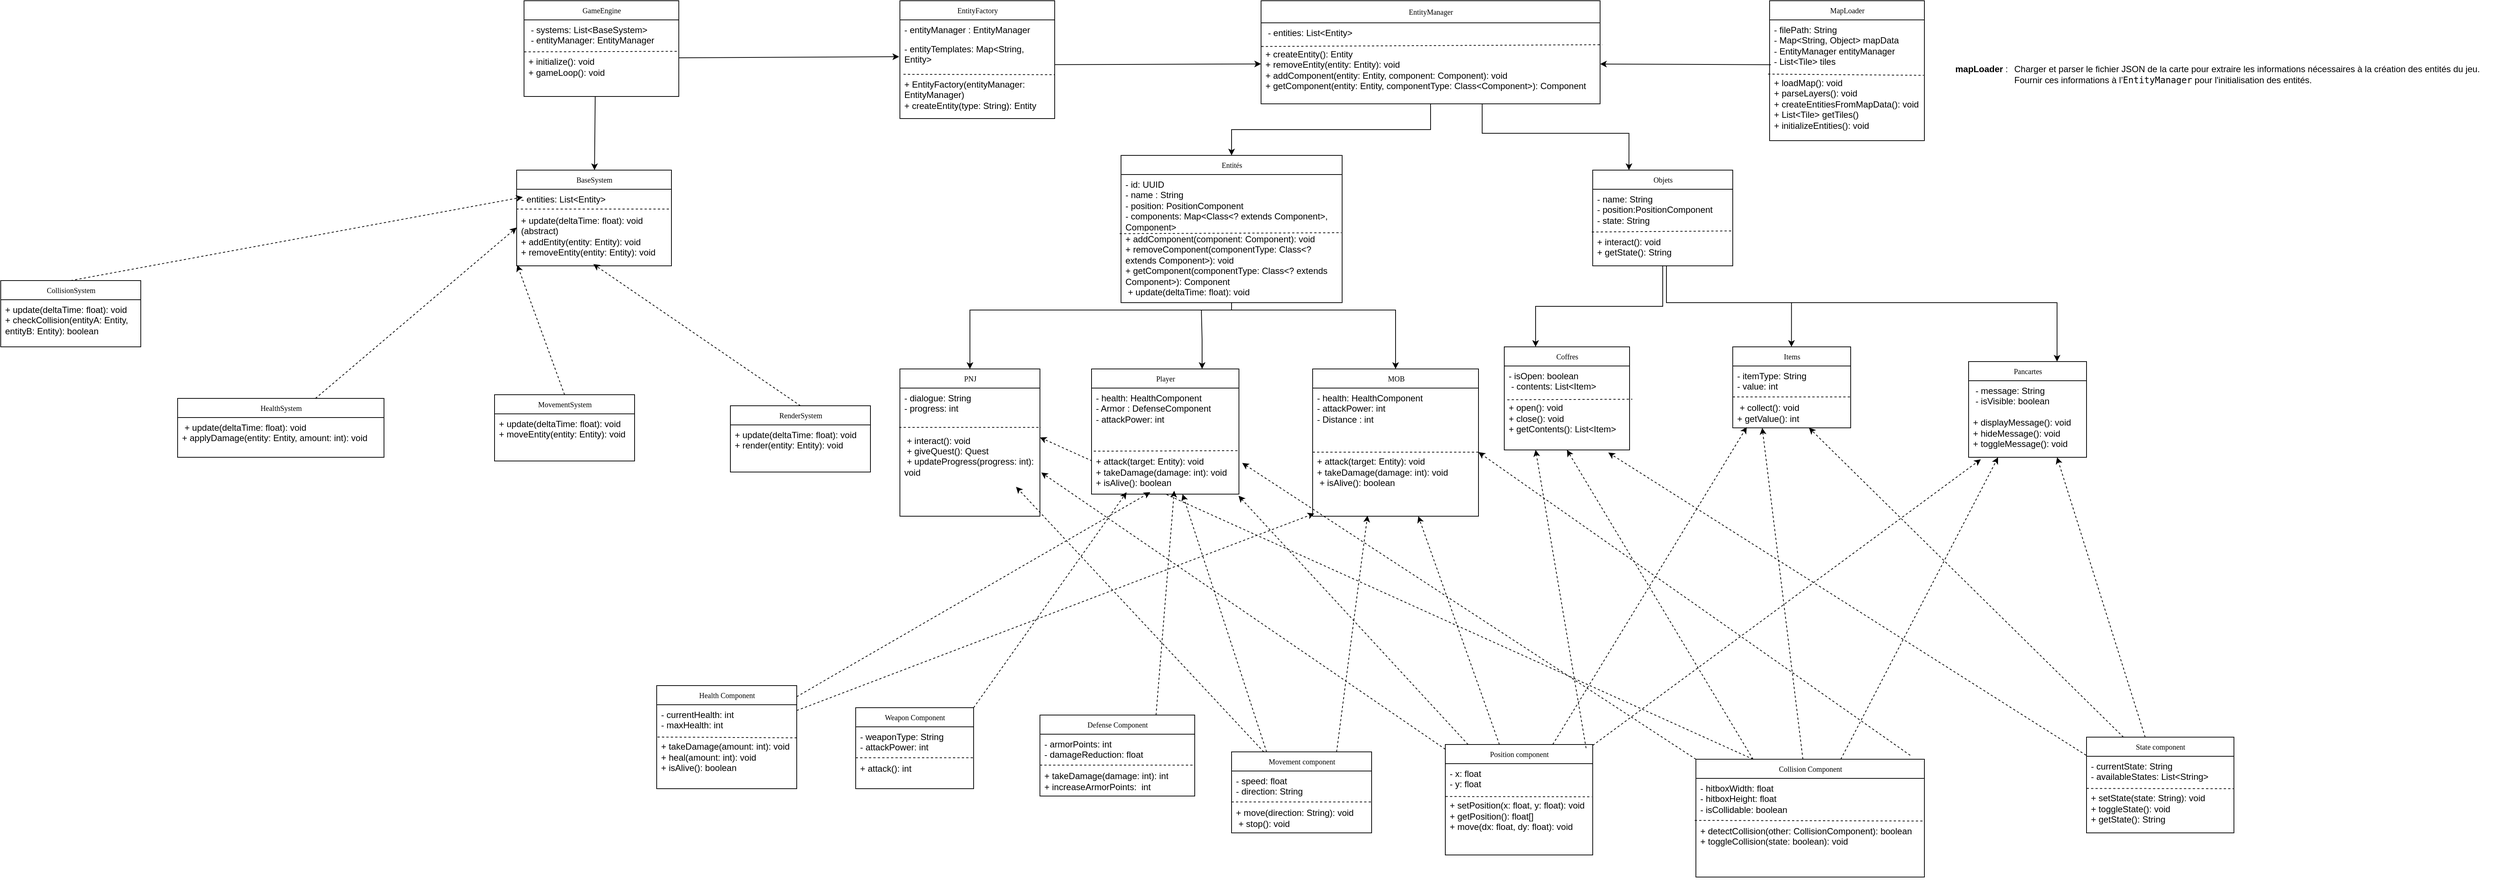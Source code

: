 <mxfile version="24.8.4">
  <diagram name="Page-1" id="c4acf3e9-155e-7222-9cf6-157b1a14988f">
    <mxGraphModel dx="3800" dy="1044" grid="1" gridSize="10" guides="1" tooltips="1" connect="1" arrows="1" fold="1" page="1" pageScale="1" pageWidth="850" pageHeight="1100" background="none" math="0" shadow="0">
      <root>
        <mxCell id="0" />
        <mxCell id="1" parent="0" />
        <mxCell id="gDn0bEMTwvBVW3eTwzD3-187" style="rounded=0;orthogonalLoop=1;jettySize=auto;html=1;exitX=0.997;exitY=0.716;exitDx=0;exitDy=0;exitPerimeter=0;" parent="1" source="17acba5748e5396b-24" target="gDn0bEMTwvBVW3eTwzD3-166" edge="1">
          <mxGeometry relative="1" as="geometry">
            <mxPoint x="-10" y="125" as="sourcePoint" />
          </mxGeometry>
        </mxCell>
        <mxCell id="17acba5748e5396b-20" value="EntityFactory" style="swimlane;html=1;fontStyle=0;childLayout=stackLayout;horizontal=1;startSize=26;fillColor=none;horizontalStack=0;resizeParent=1;resizeLast=0;collapsible=1;marginBottom=0;swimlaneFillColor=#ffffff;rounded=0;shadow=0;comic=0;labelBackgroundColor=none;strokeWidth=1;fontFamily=Verdana;fontSize=10;align=center;" parent="1" vertex="1">
          <mxGeometry x="-230" y="40" width="210" height="160" as="geometry" />
        </mxCell>
        <mxCell id="17acba5748e5396b-21" value="- entityManager : EntityManager&amp;nbsp;" style="text;html=1;strokeColor=none;fillColor=none;align=left;verticalAlign=top;spacingLeft=4;spacingRight=4;whiteSpace=wrap;overflow=hidden;rotatable=0;points=[[0,0.5],[1,0.5]];portConstraint=eastwest;" parent="17acba5748e5396b-20" vertex="1">
          <mxGeometry y="26" width="210" height="26" as="geometry" />
        </mxCell>
        <mxCell id="17acba5748e5396b-24" value="- entityTemplates: Map&amp;lt;String, Entity&amp;gt;" style="text;html=1;strokeColor=none;fillColor=none;align=left;verticalAlign=top;spacingLeft=4;spacingRight=4;whiteSpace=wrap;overflow=hidden;rotatable=0;points=[[0,0.5],[1,0.5]];portConstraint=eastwest;dashed=1;strokeWidth=0;perimeterSpacing=1;" parent="17acba5748e5396b-20" vertex="1">
          <mxGeometry y="52" width="210" height="48" as="geometry" />
        </mxCell>
        <mxCell id="gDn0bEMTwvBVW3eTwzD3-7" style="edgeStyle=orthogonalEdgeStyle;rounded=0;orthogonalLoop=1;jettySize=auto;html=1;exitX=0.5;exitY=1;exitDx=0;exitDy=0;" parent="1" source="17acba5748e5396b-30" target="gDn0bEMTwvBVW3eTwzD3-8" edge="1">
          <mxGeometry relative="1" as="geometry">
            <mxPoint x="150" y="550" as="targetPoint" />
            <Array as="points">
              <mxPoint x="150" y="460" />
              <mxPoint x="-20" y="460" />
            </Array>
          </mxGeometry>
        </mxCell>
        <mxCell id="17acba5748e5396b-30" value="Entités" style="swimlane;html=1;fontStyle=0;childLayout=stackLayout;horizontal=1;startSize=26;fillColor=none;horizontalStack=0;resizeParent=1;resizeLast=0;collapsible=1;marginBottom=0;swimlaneFillColor=#ffffff;rounded=0;shadow=0;comic=0;labelBackgroundColor=none;strokeWidth=1;fontFamily=Verdana;fontSize=10;align=center;" parent="1" vertex="1">
          <mxGeometry x="70" y="250" width="300" height="200" as="geometry" />
        </mxCell>
        <mxCell id="17acba5748e5396b-31" value="- id: UUID&lt;div&gt;&lt;div&gt;- name : String&lt;/div&gt;&lt;div&gt;&lt;div&gt;&lt;span style=&quot;background-color: initial;&quot;&gt;- position: PositionComponent&lt;/span&gt;&lt;/div&gt;&lt;/div&gt;&lt;div&gt;&lt;span style=&quot;background-color: initial;&quot;&gt;- components: Map&amp;lt;Class&amp;lt;? extends Component&amp;gt;, Component&amp;gt;&amp;nbsp;&lt;/span&gt;&lt;/div&gt;&lt;/div&gt;&lt;div&gt;&lt;br&gt;&lt;/div&gt;" style="text;html=1;strokeColor=none;fillColor=none;align=left;verticalAlign=top;spacingLeft=4;spacingRight=4;whiteSpace=wrap;overflow=hidden;rotatable=0;points=[[0,0.5],[1,0.5]];portConstraint=eastwest;" parent="17acba5748e5396b-30" vertex="1">
          <mxGeometry y="26" width="300" height="74" as="geometry" />
        </mxCell>
        <mxCell id="gDn0bEMTwvBVW3eTwzD3-128" value="+ addComponent(component: Component): void&amp;nbsp;&lt;div&gt;+ removeComponent(componentType: Class&amp;lt;? extends Component&amp;gt;): void&amp;nbsp;&lt;/div&gt;&lt;div&gt;+ getComponent(componentType: Class&amp;lt;? extends Component&amp;gt;): Component&amp;nbsp;&lt;/div&gt;&lt;div&gt;&amp;nbsp;+ update(deltaTime: float): void&amp;nbsp; &amp;nbsp;&lt;/div&gt;" style="text;html=1;strokeColor=none;fillColor=none;align=left;verticalAlign=top;spacingLeft=4;spacingRight=4;whiteSpace=wrap;overflow=hidden;rotatable=0;points=[[0,0.5],[1,0.5]];portConstraint=eastwest;" parent="17acba5748e5396b-30" vertex="1">
          <mxGeometry y="100" width="300" height="100" as="geometry" />
        </mxCell>
        <mxCell id="gDn0bEMTwvBVW3eTwzD3-129" value="" style="endArrow=none;dashed=1;html=1;rounded=0;entryX=0.997;entryY=0.05;entryDx=0;entryDy=0;exitX=-0.006;exitY=0.063;exitDx=0;exitDy=0;entryPerimeter=0;exitPerimeter=0;" parent="17acba5748e5396b-30" source="gDn0bEMTwvBVW3eTwzD3-128" target="gDn0bEMTwvBVW3eTwzD3-128" edge="1">
          <mxGeometry width="50" height="50" relative="1" as="geometry">
            <mxPoint y="80" as="sourcePoint" />
            <mxPoint x="50" y="30" as="targetPoint" />
          </mxGeometry>
        </mxCell>
        <mxCell id="gDn0bEMTwvBVW3eTwzD3-38" style="edgeStyle=orthogonalEdgeStyle;rounded=0;orthogonalLoop=1;jettySize=auto;html=1;entryX=0.25;entryY=0;entryDx=0;entryDy=0;" parent="1" source="5d2195bd80daf111-1" target="gDn0bEMTwvBVW3eTwzD3-30" edge="1">
          <mxGeometry relative="1" as="geometry" />
        </mxCell>
        <mxCell id="gDn0bEMTwvBVW3eTwzD3-148" style="rounded=0;orthogonalLoop=1;jettySize=auto;html=1;edgeStyle=orthogonalEdgeStyle;entryX=0.75;entryY=0;entryDx=0;entryDy=0;" parent="1" target="gDn0bEMTwvBVW3eTwzD3-34" edge="1">
          <mxGeometry relative="1" as="geometry">
            <mxPoint x="830.0" y="400" as="sourcePoint" />
            <mxPoint x="1335" y="520" as="targetPoint" />
            <Array as="points">
              <mxPoint x="810" y="400" />
              <mxPoint x="810" y="450" />
              <mxPoint x="1340" y="450" />
            </Array>
          </mxGeometry>
        </mxCell>
        <mxCell id="5d2195bd80daf111-1" value="Objets" style="swimlane;html=1;fontStyle=0;childLayout=stackLayout;horizontal=1;startSize=26;fillColor=none;horizontalStack=0;resizeParent=1;resizeLast=0;collapsible=1;marginBottom=0;swimlaneFillColor=#ffffff;rounded=0;shadow=0;comic=0;labelBackgroundColor=none;strokeWidth=1;fontFamily=Verdana;fontSize=10;align=center;" parent="1" vertex="1">
          <mxGeometry x="710" y="270" width="190" height="130" as="geometry" />
        </mxCell>
        <mxCell id="gDn0bEMTwvBVW3eTwzD3-130" value="" style="endArrow=none;dashed=1;html=1;rounded=0;entryX=1.002;entryY=0.544;entryDx=0;entryDy=0;entryPerimeter=0;exitX=-0.006;exitY=0.558;exitDx=0;exitDy=0;exitPerimeter=0;" parent="5d2195bd80daf111-1" source="5d2195bd80daf111-3" target="5d2195bd80daf111-3" edge="1">
          <mxGeometry width="50" height="50" relative="1" as="geometry">
            <mxPoint y="80" as="sourcePoint" />
            <mxPoint x="50" y="30" as="targetPoint" />
          </mxGeometry>
        </mxCell>
        <mxCell id="5d2195bd80daf111-3" value="- name: String&lt;div&gt;- position:PositionComponent&lt;br&gt;- state: String&lt;/div&gt;&lt;div&gt;&lt;br&gt;+ interact(): void&amp;nbsp;&lt;br&gt;+ getState(): String&amp;nbsp;&lt;/div&gt;" style="text;html=1;strokeColor=none;fillColor=none;align=left;verticalAlign=top;spacingLeft=4;spacingRight=4;whiteSpace=wrap;overflow=hidden;rotatable=0;points=[[0,0.5],[1,0.5]];portConstraint=eastwest;" parent="5d2195bd80daf111-1" vertex="1">
          <mxGeometry y="26" width="190" height="104" as="geometry" />
        </mxCell>
        <mxCell id="gDn0bEMTwvBVW3eTwzD3-8" value="PNJ" style="swimlane;html=1;fontStyle=0;childLayout=stackLayout;horizontal=1;startSize=26;fillColor=none;horizontalStack=0;resizeParent=1;resizeLast=0;collapsible=1;marginBottom=0;swimlaneFillColor=#ffffff;rounded=0;shadow=0;comic=0;labelBackgroundColor=none;strokeWidth=1;fontFamily=Verdana;fontSize=10;align=center;" parent="1" vertex="1">
          <mxGeometry x="-230" y="540" width="190" height="200" as="geometry" />
        </mxCell>
        <mxCell id="gDn0bEMTwvBVW3eTwzD3-131" value="" style="endArrow=none;dashed=1;html=1;rounded=0;entryX=1.007;entryY=0.398;entryDx=0;entryDy=0;entryPerimeter=0;exitX=-0.005;exitY=0.398;exitDx=0;exitDy=0;exitPerimeter=0;" parent="gDn0bEMTwvBVW3eTwzD3-8" source="gDn0bEMTwvBVW3eTwzD3-12" target="gDn0bEMTwvBVW3eTwzD3-12" edge="1">
          <mxGeometry width="50" height="50" relative="1" as="geometry">
            <mxPoint y="88" as="sourcePoint" />
            <mxPoint x="50" y="38" as="targetPoint" />
          </mxGeometry>
        </mxCell>
        <mxCell id="gDn0bEMTwvBVW3eTwzD3-12" value="&lt;div&gt;&lt;span style=&quot;background-color: initial;&quot;&gt;- dialogue: String&amp;nbsp;&lt;/span&gt;&lt;/div&gt;&lt;div&gt;- progress: int&lt;/div&gt;&lt;div&gt;&lt;br&gt;&lt;/div&gt;&lt;div&gt;&lt;span style=&quot;background-color: initial;&quot;&gt;&lt;br&gt;&lt;/span&gt;&lt;/div&gt;&lt;div&gt;&amp;nbsp;+ interact(): void&amp;nbsp;&lt;/div&gt;&lt;div&gt;&amp;nbsp;+ giveQuest(): Quest&amp;nbsp;&lt;/div&gt;&lt;div&gt;&amp;nbsp;+ updateProgress(progress: int): void&lt;span style=&quot;background-color: initial;&quot;&gt;&lt;/span&gt;&lt;/div&gt;" style="text;html=1;strokeColor=none;fillColor=none;align=left;verticalAlign=top;spacingLeft=4;spacingRight=4;whiteSpace=wrap;overflow=hidden;rotatable=0;points=[[0,0.5],[1,0.5]];portConstraint=eastwest;" parent="gDn0bEMTwvBVW3eTwzD3-8" vertex="1">
          <mxGeometry y="26" width="190" height="134" as="geometry" />
        </mxCell>
        <mxCell id="gDn0bEMTwvBVW3eTwzD3-26" style="rounded=0;orthogonalLoop=1;jettySize=auto;html=1;endArrow=classic;endFill=1;edgeStyle=orthogonalEdgeStyle;entryX=0.5;entryY=0;entryDx=0;entryDy=0;" parent="1" target="gDn0bEMTwvBVW3eTwzD3-19" edge="1">
          <mxGeometry relative="1" as="geometry">
            <mxPoint x="240" y="560" as="targetPoint" />
            <mxPoint x="140" y="460" as="sourcePoint" />
            <Array as="points">
              <mxPoint x="442" y="460" />
            </Array>
          </mxGeometry>
        </mxCell>
        <mxCell id="gDn0bEMTwvBVW3eTwzD3-19" value="MOB" style="swimlane;html=1;fontStyle=0;childLayout=stackLayout;horizontal=1;startSize=26;fillColor=none;horizontalStack=0;resizeParent=1;resizeLast=0;collapsible=1;marginBottom=0;swimlaneFillColor=#ffffff;rounded=0;shadow=0;comic=0;labelBackgroundColor=none;strokeWidth=1;fontFamily=Verdana;fontSize=10;align=center;" parent="1" vertex="1">
          <mxGeometry x="330" y="540" width="225" height="200" as="geometry" />
        </mxCell>
        <mxCell id="gDn0bEMTwvBVW3eTwzD3-133" value="" style="endArrow=none;dashed=1;html=1;rounded=0;entryX=1;entryY=0.5;entryDx=0;entryDy=0;exitX=0;exitY=0.5;exitDx=0;exitDy=0;" parent="gDn0bEMTwvBVW3eTwzD3-19" source="gDn0bEMTwvBVW3eTwzD3-20" target="gDn0bEMTwvBVW3eTwzD3-20" edge="1">
          <mxGeometry width="50" height="50" relative="1" as="geometry">
            <mxPoint x="-50" y="88" as="sourcePoint" />
            <mxPoint y="38" as="targetPoint" />
          </mxGeometry>
        </mxCell>
        <mxCell id="gDn0bEMTwvBVW3eTwzD3-20" value="&lt;div&gt;&lt;span style=&quot;background-color: initial;&quot;&gt;- health: HealthComponent&amp;nbsp;&lt;/span&gt;&lt;/div&gt;&lt;div&gt;&lt;div&gt;- attackPower: int&amp;nbsp;&lt;div&gt;&lt;span style=&quot;background-color: initial;&quot;&gt;- Distance : int&amp;nbsp;&lt;/span&gt;&lt;/div&gt;&lt;/div&gt;&lt;/div&gt;&lt;div&gt;&lt;span style=&quot;background-color: initial;&quot;&gt;&lt;br&gt;&lt;/span&gt;&lt;/div&gt;&lt;div&gt;&lt;span style=&quot;background-color: initial;&quot;&gt;&lt;br&gt;&lt;/span&gt;&lt;/div&gt;&lt;div&gt;&lt;span style=&quot;background-color: initial;&quot;&gt;&lt;br&gt;&lt;/span&gt;&lt;/div&gt;&lt;div&gt;&lt;span style=&quot;background-color: initial;&quot;&gt;+ attack(target: Entity): void&amp;nbsp;&lt;/span&gt;&lt;/div&gt;&lt;div&gt;+ takeDamage(damage: int): void&amp;nbsp;&lt;/div&gt;&lt;div&gt;&amp;nbsp;+ isAlive(): boolean&amp;nbsp;&lt;/div&gt;" style="text;html=1;strokeColor=none;fillColor=none;align=left;verticalAlign=top;spacingLeft=4;spacingRight=4;whiteSpace=wrap;overflow=hidden;rotatable=0;points=[[0,0.5],[1,0.5]];portConstraint=eastwest;" parent="gDn0bEMTwvBVW3eTwzD3-19" vertex="1">
          <mxGeometry y="26" width="225" height="174" as="geometry" />
        </mxCell>
        <mxCell id="gDn0bEMTwvBVW3eTwzD3-30" value="Coffres" style="swimlane;html=1;fontStyle=0;childLayout=stackLayout;horizontal=1;startSize=26;fillColor=none;horizontalStack=0;resizeParent=1;resizeLast=0;collapsible=1;marginBottom=0;swimlaneFillColor=#ffffff;rounded=0;shadow=0;comic=0;labelBackgroundColor=none;strokeWidth=1;fontFamily=Verdana;fontSize=10;align=center;" parent="1" vertex="1">
          <mxGeometry x="590" y="510" width="170" height="140" as="geometry" />
        </mxCell>
        <mxCell id="gDn0bEMTwvBVW3eTwzD3-134" value="" style="endArrow=none;dashed=1;html=1;rounded=0;entryX=1.022;entryY=0.396;entryDx=0;entryDy=0;entryPerimeter=0;exitX=0.024;exitY=0.402;exitDx=0;exitDy=0;exitPerimeter=0;" parent="gDn0bEMTwvBVW3eTwzD3-30" source="gDn0bEMTwvBVW3eTwzD3-31" target="gDn0bEMTwvBVW3eTwzD3-31" edge="1">
          <mxGeometry width="50" height="50" relative="1" as="geometry">
            <mxPoint y="74" as="sourcePoint" />
            <mxPoint x="50" y="24" as="targetPoint" />
          </mxGeometry>
        </mxCell>
        <mxCell id="gDn0bEMTwvBVW3eTwzD3-31" value="- isOpen: boolean&lt;div&gt;&amp;nbsp;- contents: List&amp;lt;Item&amp;gt;&amp;nbsp;&lt;/div&gt;&lt;div&gt;&amp;nbsp;&lt;/div&gt;&lt;div&gt;+ open(): void&amp;nbsp;&lt;/div&gt;&lt;div&gt;+ close(): void&amp;nbsp;&lt;/div&gt;&lt;div&gt;+ getContents(): List&amp;lt;Item&amp;gt;&amp;nbsp;&lt;/div&gt;" style="text;html=1;strokeColor=none;fillColor=none;align=left;verticalAlign=top;spacingLeft=4;spacingRight=4;whiteSpace=wrap;overflow=hidden;rotatable=0;points=[[0,0.5],[1,0.5]];portConstraint=eastwest;" parent="gDn0bEMTwvBVW3eTwzD3-30" vertex="1">
          <mxGeometry y="26" width="170" height="114" as="geometry" />
        </mxCell>
        <mxCell id="gDn0bEMTwvBVW3eTwzD3-34" value="Pancartes" style="swimlane;html=1;fontStyle=0;childLayout=stackLayout;horizontal=1;startSize=26;fillColor=none;horizontalStack=0;resizeParent=1;resizeLast=0;collapsible=1;marginBottom=0;swimlaneFillColor=#ffffff;rounded=0;shadow=0;comic=0;labelBackgroundColor=none;strokeWidth=1;fontFamily=Verdana;fontSize=10;align=center;" parent="1" vertex="1">
          <mxGeometry x="1220" y="530" width="160" height="130" as="geometry" />
        </mxCell>
        <mxCell id="gDn0bEMTwvBVW3eTwzD3-35" value="&amp;nbsp;- message: String&lt;div&gt;&amp;nbsp;- isVisible: boolean&amp;nbsp;&lt;/div&gt;&lt;div&gt;&lt;br&gt;&lt;/div&gt;&lt;div&gt;+ displayMessage(): void&amp;nbsp;&lt;/div&gt;&lt;div&gt;+ hideMessage(): void&amp;nbsp;&lt;br&gt;+ toggleMessage(): void&amp;nbsp;&lt;/div&gt;" style="text;html=1;strokeColor=none;fillColor=none;align=left;verticalAlign=top;spacingLeft=4;spacingRight=4;whiteSpace=wrap;overflow=hidden;rotatable=0;points=[[0,0.5],[1,0.5]];portConstraint=eastwest;" parent="gDn0bEMTwvBVW3eTwzD3-34" vertex="1">
          <mxGeometry y="26" width="160" height="104" as="geometry" />
        </mxCell>
        <mxCell id="gDn0bEMTwvBVW3eTwzD3-40" value="Health Component" style="swimlane;html=1;fontStyle=0;childLayout=stackLayout;horizontal=1;startSize=26;fillColor=none;horizontalStack=0;resizeParent=1;resizeLast=0;collapsible=1;marginBottom=0;swimlaneFillColor=#ffffff;rounded=0;shadow=0;comic=0;labelBackgroundColor=none;strokeWidth=1;fontFamily=Verdana;fontSize=10;align=center;" parent="1" vertex="1">
          <mxGeometry x="-560" y="970" width="190" height="140" as="geometry" />
        </mxCell>
        <mxCell id="gDn0bEMTwvBVW3eTwzD3-41" value="- currentHealth: int&amp;nbsp;&lt;div&gt;- maxHealth: int&lt;/div&gt;&lt;div&gt;&lt;br&gt;&lt;/div&gt;&lt;div&gt;+ takeDamage(amount: int): void&amp;nbsp;&lt;/div&gt;&lt;div&gt;+ heal(amount: int): void&amp;nbsp;&lt;/div&gt;&lt;div&gt;+ isAlive(): boolean&amp;nbsp; &amp;nbsp;&amp;nbsp;&lt;/div&gt;&lt;div&gt;&lt;br&gt;&lt;/div&gt;&lt;div&gt;&lt;br&gt;&lt;/div&gt;" style="text;html=1;strokeColor=none;fillColor=none;align=left;verticalAlign=top;spacingLeft=4;spacingRight=4;whiteSpace=wrap;overflow=hidden;rotatable=0;points=[[0,0.5],[1,0.5]];portConstraint=eastwest;" parent="gDn0bEMTwvBVW3eTwzD3-40" vertex="1">
          <mxGeometry y="26" width="190" height="114" as="geometry" />
        </mxCell>
        <mxCell id="gDn0bEMTwvBVW3eTwzD3-138" value="" style="endArrow=none;dashed=1;html=1;rounded=0;exitX=0.006;exitY=0.385;exitDx=0;exitDy=0;exitPerimeter=0;entryX=0.998;entryY=0.394;entryDx=0;entryDy=0;entryPerimeter=0;" parent="gDn0bEMTwvBVW3eTwzD3-40" source="gDn0bEMTwvBVW3eTwzD3-41" target="gDn0bEMTwvBVW3eTwzD3-41" edge="1">
          <mxGeometry width="50" height="50" relative="1" as="geometry">
            <mxPoint x="120" y="170" as="sourcePoint" />
            <mxPoint x="170" y="120" as="targetPoint" />
          </mxGeometry>
        </mxCell>
        <mxCell id="gDn0bEMTwvBVW3eTwzD3-70" style="rounded=0;orthogonalLoop=1;jettySize=auto;html=1;entryX=0.25;entryY=1;entryDx=0;entryDy=0;dashed=1;" parent="1" source="gDn0bEMTwvBVW3eTwzD3-48" target="gDn0bEMTwvBVW3eTwzD3-34" edge="1">
          <mxGeometry relative="1" as="geometry" />
        </mxCell>
        <mxCell id="gDn0bEMTwvBVW3eTwzD3-75" style="rounded=0;orthogonalLoop=1;jettySize=auto;html=1;exitX=0.938;exitY=-0.033;exitDx=0;exitDy=0;entryX=1;entryY=0.5;entryDx=0;entryDy=0;dashed=1;exitPerimeter=0;" parent="1" source="gDn0bEMTwvBVW3eTwzD3-48" target="gDn0bEMTwvBVW3eTwzD3-20" edge="1">
          <mxGeometry relative="1" as="geometry">
            <mxPoint x="430" y="635" as="targetPoint" />
            <mxPoint x="614.6" y="1026.74" as="sourcePoint" />
            <Array as="points" />
          </mxGeometry>
        </mxCell>
        <mxCell id="gDn0bEMTwvBVW3eTwzD3-98" style="rounded=0;orthogonalLoop=1;jettySize=auto;html=1;exitX=0.25;exitY=0;exitDx=0;exitDy=0;entryX=0.5;entryY=1;entryDx=0;entryDy=0;dashed=1;" parent="1" source="gDn0bEMTwvBVW3eTwzD3-48" target="gDn0bEMTwvBVW3eTwzD3-30" edge="1">
          <mxGeometry relative="1" as="geometry" />
        </mxCell>
        <mxCell id="gDn0bEMTwvBVW3eTwzD3-118" style="rounded=0;orthogonalLoop=1;jettySize=auto;html=1;entryX=0.25;entryY=1;entryDx=0;entryDy=0;dashed=1;" parent="1" source="gDn0bEMTwvBVW3eTwzD3-48" target="gDn0bEMTwvBVW3eTwzD3-112" edge="1">
          <mxGeometry relative="1" as="geometry" />
        </mxCell>
        <mxCell id="gDn0bEMTwvBVW3eTwzD3-48" value="Collision Component" style="swimlane;html=1;fontStyle=0;childLayout=stackLayout;horizontal=1;startSize=26;fillColor=none;horizontalStack=0;resizeParent=1;resizeLast=0;collapsible=1;marginBottom=0;swimlaneFillColor=#ffffff;rounded=0;shadow=0;comic=0;labelBackgroundColor=none;strokeWidth=1;fontFamily=Verdana;fontSize=10;align=center;" parent="1" vertex="1">
          <mxGeometry x="850" y="1070" width="310" height="160" as="geometry" />
        </mxCell>
        <mxCell id="gDn0bEMTwvBVW3eTwzD3-49" value="- hitboxWidth: float&amp;nbsp;&lt;br&gt;- hitboxHeight: float&amp;nbsp;&lt;br&gt;- isCollidable: boolean&lt;div&gt;&lt;br&gt;&lt;/div&gt;&lt;div&gt;+ detectCollision(other: CollisionComponent): boolean&amp;nbsp;&lt;/div&gt;&lt;div&gt;+ toggleCollision(state: boolean): void&amp;nbsp; &amp;nbsp; &amp;nbsp; &amp;nbsp; &amp;nbsp; &amp;nbsp; &amp;nbsp;&lt;/div&gt;" style="text;html=1;strokeColor=none;fillColor=none;align=left;verticalAlign=top;spacingLeft=4;spacingRight=4;whiteSpace=wrap;overflow=hidden;rotatable=0;points=[[0,0.5],[1,0.5]];portConstraint=eastwest;" parent="gDn0bEMTwvBVW3eTwzD3-48" vertex="1">
          <mxGeometry y="26" width="310" height="134" as="geometry" />
        </mxCell>
        <mxCell id="gDn0bEMTwvBVW3eTwzD3-146" value="" style="endArrow=none;dashed=1;html=1;rounded=0;exitX=-0.005;exitY=0.426;exitDx=0;exitDy=0;exitPerimeter=0;entryX=1;entryY=0.432;entryDx=0;entryDy=0;entryPerimeter=0;" parent="gDn0bEMTwvBVW3eTwzD3-48" source="gDn0bEMTwvBVW3eTwzD3-49" target="gDn0bEMTwvBVW3eTwzD3-49" edge="1">
          <mxGeometry width="50" height="50" relative="1" as="geometry">
            <mxPoint x="285" y="110" as="sourcePoint" />
            <mxPoint x="335" y="60" as="targetPoint" />
          </mxGeometry>
        </mxCell>
        <mxCell id="gDn0bEMTwvBVW3eTwzD3-110" style="rounded=0;orthogonalLoop=1;jettySize=auto;html=1;entryX=0.75;entryY=1;entryDx=0;entryDy=0;dashed=1;" parent="1" source="gDn0bEMTwvBVW3eTwzD3-52" target="gDn0bEMTwvBVW3eTwzD3-34" edge="1">
          <mxGeometry relative="1" as="geometry" />
        </mxCell>
        <mxCell id="gDn0bEMTwvBVW3eTwzD3-52" value="State component" style="swimlane;html=1;fontStyle=0;childLayout=stackLayout;horizontal=1;startSize=26;fillColor=none;horizontalStack=0;resizeParent=1;resizeLast=0;collapsible=1;marginBottom=0;swimlaneFillColor=#ffffff;rounded=0;shadow=0;comic=0;labelBackgroundColor=none;strokeWidth=1;fontFamily=Verdana;fontSize=10;align=center;" parent="1" vertex="1">
          <mxGeometry x="1380" y="1040" width="200" height="130" as="geometry" />
        </mxCell>
        <mxCell id="gDn0bEMTwvBVW3eTwzD3-53" value="- currentState: String&amp;nbsp;&lt;div&gt;- availableStates: List&amp;lt;String&amp;gt;&amp;nbsp;&lt;/div&gt;&lt;div&gt;&lt;br&gt;&lt;/div&gt;&lt;div&gt;+ setState(state: String): void&lt;br&gt;+ toggleState(): void&lt;br&gt;+ getState(): String&amp;nbsp; &amp;nbsp;&lt;/div&gt;" style="text;html=1;strokeColor=none;fillColor=none;align=left;verticalAlign=top;spacingLeft=4;spacingRight=4;whiteSpace=wrap;overflow=hidden;rotatable=0;points=[[0,0.5],[1,0.5]];portConstraint=eastwest;" parent="gDn0bEMTwvBVW3eTwzD3-52" vertex="1">
          <mxGeometry y="26" width="200" height="104" as="geometry" />
        </mxCell>
        <mxCell id="gDn0bEMTwvBVW3eTwzD3-145" value="" style="endArrow=none;dashed=1;html=1;rounded=0;exitX=0.001;exitY=0.42;exitDx=0;exitDy=0;exitPerimeter=0;" parent="gDn0bEMTwvBVW3eTwzD3-52" source="gDn0bEMTwvBVW3eTwzD3-53" edge="1">
          <mxGeometry width="50" height="50" relative="1" as="geometry">
            <mxPoint x="-20" y="100" as="sourcePoint" />
            <mxPoint x="200" y="70" as="targetPoint" />
          </mxGeometry>
        </mxCell>
        <mxCell id="gDn0bEMTwvBVW3eTwzD3-94" style="rounded=0;orthogonalLoop=1;jettySize=auto;html=1;entryX=0.25;entryY=1;entryDx=0;entryDy=0;exitX=0.955;exitY=0.033;exitDx=0;exitDy=0;exitPerimeter=0;dashed=1;" parent="1" source="gDn0bEMTwvBVW3eTwzD3-56" target="gDn0bEMTwvBVW3eTwzD3-30" edge="1">
          <mxGeometry relative="1" as="geometry">
            <mxPoint x="170" y="800" as="sourcePoint" />
          </mxGeometry>
        </mxCell>
        <mxCell id="wTtKozdd20LoZd4aXFFv-1" style="rounded=0;orthogonalLoop=1;jettySize=auto;html=1;dashed=1;" edge="1" parent="1" source="gDn0bEMTwvBVW3eTwzD3-56" target="gDn0bEMTwvBVW3eTwzD3-20">
          <mxGeometry relative="1" as="geometry" />
        </mxCell>
        <mxCell id="gDn0bEMTwvBVW3eTwzD3-56" value="Position component" style="swimlane;html=1;fontStyle=0;childLayout=stackLayout;horizontal=1;startSize=26;fillColor=none;horizontalStack=0;resizeParent=1;resizeLast=0;collapsible=1;marginBottom=0;swimlaneFillColor=#ffffff;rounded=0;shadow=0;comic=0;labelBackgroundColor=none;strokeWidth=1;fontFamily=Verdana;fontSize=10;align=center;" parent="1" vertex="1">
          <mxGeometry x="510" y="1050" width="200" height="150" as="geometry" />
        </mxCell>
        <mxCell id="gDn0bEMTwvBVW3eTwzD3-57" value="- x: float&amp;nbsp;&lt;div&gt;- y: float&lt;/div&gt;&lt;div&gt;&lt;br&gt;&lt;/div&gt;&lt;div&gt;+ setPosition(x: float, y: float): void&amp;nbsp;&lt;br&gt;+ getPosition(): float[]&lt;br&gt;+ move(dx: float, dy: float): void&amp;nbsp;&lt;/div&gt;" style="text;html=1;strokeColor=none;fillColor=none;align=left;verticalAlign=top;spacingLeft=4;spacingRight=4;whiteSpace=wrap;overflow=hidden;rotatable=0;points=[[0,0.5],[1,0.5]];portConstraint=eastwest;" parent="gDn0bEMTwvBVW3eTwzD3-56" vertex="1">
          <mxGeometry y="26" width="200" height="124" as="geometry" />
        </mxCell>
        <mxCell id="gDn0bEMTwvBVW3eTwzD3-147" value="" style="endArrow=none;dashed=1;html=1;rounded=0;exitX=0.002;exitY=0.36;exitDx=0;exitDy=0;exitPerimeter=0;entryX=0.994;entryY=0.363;entryDx=0;entryDy=0;entryPerimeter=0;" parent="gDn0bEMTwvBVW3eTwzD3-56" source="gDn0bEMTwvBVW3eTwzD3-57" target="gDn0bEMTwvBVW3eTwzD3-57" edge="1">
          <mxGeometry width="50" height="50" relative="1" as="geometry">
            <mxPoint x="50" y="120" as="sourcePoint" />
            <mxPoint x="100" y="70" as="targetPoint" />
          </mxGeometry>
        </mxCell>
        <mxCell id="gDn0bEMTwvBVW3eTwzD3-44" value="Defense Component" style="swimlane;html=1;fontStyle=0;childLayout=stackLayout;horizontal=1;startSize=26;fillColor=none;horizontalStack=0;resizeParent=1;resizeLast=0;collapsible=1;marginBottom=0;swimlaneFillColor=#ffffff;rounded=0;shadow=0;comic=0;labelBackgroundColor=none;strokeWidth=1;fontFamily=Verdana;fontSize=10;align=center;" parent="1" vertex="1">
          <mxGeometry x="-40" y="1010" width="210" height="110" as="geometry" />
        </mxCell>
        <mxCell id="gDn0bEMTwvBVW3eTwzD3-45" value="- armorPoints: int&amp;nbsp;&lt;div&gt;- damageReduction: float&lt;/div&gt;&lt;div&gt;&lt;br&gt;&lt;/div&gt;&lt;div&gt;+ takeDamage(damage: int): int&lt;/div&gt;&lt;div&gt;+ increaseArmorPoints:&amp;nbsp; int&lt;/div&gt;" style="text;html=1;strokeColor=none;fillColor=none;align=left;verticalAlign=top;spacingLeft=4;spacingRight=4;whiteSpace=wrap;overflow=hidden;rotatable=0;points=[[0,0.5],[1,0.5]];portConstraint=eastwest;" parent="gDn0bEMTwvBVW3eTwzD3-44" vertex="1">
          <mxGeometry y="26" width="210" height="84" as="geometry" />
        </mxCell>
        <mxCell id="gDn0bEMTwvBVW3eTwzD3-139" value="" style="endArrow=none;dashed=1;html=1;rounded=0;exitX=0;exitY=0.5;exitDx=0;exitDy=0;entryX=1;entryY=0.5;entryDx=0;entryDy=0;" parent="gDn0bEMTwvBVW3eTwzD3-44" source="gDn0bEMTwvBVW3eTwzD3-45" target="gDn0bEMTwvBVW3eTwzD3-45" edge="1">
          <mxGeometry width="50" height="50" relative="1" as="geometry">
            <mxPoint x="90" y="40" as="sourcePoint" />
            <mxPoint x="140" y="-10" as="targetPoint" />
          </mxGeometry>
        </mxCell>
        <mxCell id="gDn0bEMTwvBVW3eTwzD3-86" style="rounded=0;orthogonalLoop=1;jettySize=auto;html=1;entryX=0.01;entryY=0.979;entryDx=0;entryDy=0;entryPerimeter=0;dashed=1;" parent="1" source="gDn0bEMTwvBVW3eTwzD3-40" target="gDn0bEMTwvBVW3eTwzD3-20" edge="1">
          <mxGeometry relative="1" as="geometry">
            <mxPoint x="270" y="750" as="targetPoint" />
          </mxGeometry>
        </mxCell>
        <mxCell id="gDn0bEMTwvBVW3eTwzD3-90" style="rounded=0;orthogonalLoop=1;jettySize=auto;html=1;entryX=0.83;entryY=1.031;entryDx=0;entryDy=0;entryPerimeter=0;exitX=-0.003;exitY=0.189;exitDx=0;exitDy=0;exitPerimeter=0;dashed=1;" parent="1" source="gDn0bEMTwvBVW3eTwzD3-52" target="gDn0bEMTwvBVW3eTwzD3-31" edge="1">
          <mxGeometry relative="1" as="geometry">
            <mxPoint x="500" y="920" as="sourcePoint" />
            <mxPoint x="636.88" y="613.61" as="targetPoint" />
          </mxGeometry>
        </mxCell>
        <mxCell id="gDn0bEMTwvBVW3eTwzD3-92" style="rounded=0;orthogonalLoop=1;jettySize=auto;html=1;dashed=1;entryX=1.009;entryY=0.855;entryDx=0;entryDy=0;entryPerimeter=0;" parent="1" source="gDn0bEMTwvBVW3eTwzD3-56" target="gDn0bEMTwvBVW3eTwzD3-12" edge="1">
          <mxGeometry relative="1" as="geometry">
            <mxPoint x="20" y="670" as="targetPoint" />
          </mxGeometry>
        </mxCell>
        <mxCell id="gDn0bEMTwvBVW3eTwzD3-93" style="rounded=0;orthogonalLoop=1;jettySize=auto;html=1;entryX=0.997;entryY=1.015;entryDx=0;entryDy=0;entryPerimeter=0;dashed=1;" parent="1" source="gDn0bEMTwvBVW3eTwzD3-56" target="gDn0bEMTwvBVW3eTwzD3-196" edge="1">
          <mxGeometry relative="1" as="geometry">
            <mxPoint x="283.6" y="751.992" as="targetPoint" />
          </mxGeometry>
        </mxCell>
        <mxCell id="gDn0bEMTwvBVW3eTwzD3-60" value="Movement component" style="swimlane;html=1;fontStyle=0;childLayout=stackLayout;horizontal=1;startSize=26;fillColor=none;horizontalStack=0;resizeParent=1;resizeLast=0;collapsible=1;marginBottom=0;swimlaneFillColor=#ffffff;rounded=0;shadow=0;comic=0;labelBackgroundColor=none;strokeWidth=1;fontFamily=Verdana;fontSize=10;align=center;" parent="1" vertex="1">
          <mxGeometry x="220" y="1060" width="190" height="110" as="geometry" />
        </mxCell>
        <mxCell id="gDn0bEMTwvBVW3eTwzD3-61" value="- speed: float&amp;nbsp;&lt;div&gt;- direction: String&lt;/div&gt;&lt;div&gt;&lt;br&gt;&lt;/div&gt;&lt;div&gt; + move(direction: String): void&lt;/div&gt;&lt;div&gt;&amp;nbsp;+ stop(): void  &amp;nbsp;&amp;nbsp;&lt;/div&gt;" style="text;html=1;strokeColor=none;fillColor=none;align=left;verticalAlign=top;spacingLeft=4;spacingRight=4;whiteSpace=wrap;overflow=hidden;rotatable=0;points=[[0,0.5],[1,0.5]];portConstraint=eastwest;" parent="gDn0bEMTwvBVW3eTwzD3-60" vertex="1">
          <mxGeometry y="26" width="190" height="84" as="geometry" />
        </mxCell>
        <mxCell id="gDn0bEMTwvBVW3eTwzD3-141" value="" style="endArrow=none;dashed=1;html=1;rounded=0;exitX=0;exitY=0.5;exitDx=0;exitDy=0;entryX=1;entryY=0.5;entryDx=0;entryDy=0;" parent="gDn0bEMTwvBVW3eTwzD3-60" source="gDn0bEMTwvBVW3eTwzD3-61" target="gDn0bEMTwvBVW3eTwzD3-61" edge="1">
          <mxGeometry width="50" height="50" relative="1" as="geometry">
            <mxPoint x="70" y="50" as="sourcePoint" />
            <mxPoint x="120" as="targetPoint" />
          </mxGeometry>
        </mxCell>
        <mxCell id="gDn0bEMTwvBVW3eTwzD3-107" style="rounded=0;orthogonalLoop=1;jettySize=auto;html=1;dashed=1;" parent="1" source="gDn0bEMTwvBVW3eTwzD3-60" target="gDn0bEMTwvBVW3eTwzD3-12" edge="1">
          <mxGeometry relative="1" as="geometry">
            <mxPoint y="750" as="targetPoint" />
          </mxGeometry>
        </mxCell>
        <mxCell id="KAkzNwaqSGJ_I89JtWax-3" style="edgeStyle=orthogonalEdgeStyle;rounded=0;orthogonalLoop=1;jettySize=auto;html=1;exitX=0.5;exitY=0;exitDx=0;exitDy=0;endArrow=none;endFill=0;startArrow=classic;startFill=1;" parent="1" edge="1">
          <mxGeometry relative="1" as="geometry">
            <mxPoint x="979.66" y="459.97" as="targetPoint" />
            <mxPoint x="979.66" y="509.97" as="sourcePoint" />
            <Array as="points">
              <mxPoint x="979.66" y="449.97" />
              <mxPoint x="979.66" y="449.97" />
            </Array>
          </mxGeometry>
        </mxCell>
        <mxCell id="gDn0bEMTwvBVW3eTwzD3-112" value="Items" style="swimlane;html=1;fontStyle=0;childLayout=stackLayout;horizontal=1;startSize=26;fillColor=none;horizontalStack=0;resizeParent=1;resizeLast=0;collapsible=1;marginBottom=0;swimlaneFillColor=#ffffff;rounded=0;shadow=0;comic=0;labelBackgroundColor=none;strokeWidth=1;fontFamily=Verdana;fontSize=10;align=center;" parent="1" vertex="1">
          <mxGeometry x="900" y="510" width="160" height="110" as="geometry" />
        </mxCell>
        <mxCell id="gDn0bEMTwvBVW3eTwzD3-113" value="- itemType: String&amp;nbsp;&lt;div&gt;- value: int&amp;nbsp;&lt;/div&gt;&lt;div&gt;&lt;br&gt;&lt;/div&gt;&lt;div&gt;&amp;nbsp;+ collect(): void&amp;nbsp;&lt;/div&gt;&lt;div&gt;+ getValue(): int&amp;nbsp;&lt;/div&gt;" style="text;html=1;strokeColor=none;fillColor=none;align=left;verticalAlign=top;spacingLeft=4;spacingRight=4;whiteSpace=wrap;overflow=hidden;rotatable=0;points=[[0,0.5],[1,0.5]];portConstraint=eastwest;" parent="gDn0bEMTwvBVW3eTwzD3-112" vertex="1">
          <mxGeometry y="26" width="160" height="84" as="geometry" />
        </mxCell>
        <mxCell id="gDn0bEMTwvBVW3eTwzD3-136" value="" style="endArrow=none;dashed=1;html=1;rounded=0;entryX=1;entryY=0.5;entryDx=0;entryDy=0;exitX=0;exitY=0.5;exitDx=0;exitDy=0;" parent="gDn0bEMTwvBVW3eTwzD3-112" source="gDn0bEMTwvBVW3eTwzD3-113" target="gDn0bEMTwvBVW3eTwzD3-113" edge="1">
          <mxGeometry width="50" height="50" relative="1" as="geometry">
            <mxPoint x="-10" y="160" as="sourcePoint" />
            <mxPoint x="40" y="110" as="targetPoint" />
          </mxGeometry>
        </mxCell>
        <mxCell id="gDn0bEMTwvBVW3eTwzD3-119" value="Weapon Component" style="swimlane;html=1;fontStyle=0;childLayout=stackLayout;horizontal=1;startSize=26;fillColor=none;horizontalStack=0;resizeParent=1;resizeLast=0;collapsible=1;marginBottom=0;swimlaneFillColor=#ffffff;rounded=0;shadow=0;comic=0;labelBackgroundColor=none;strokeWidth=1;fontFamily=Verdana;fontSize=10;align=center;" parent="1" vertex="1">
          <mxGeometry x="-290" y="1000" width="160" height="110" as="geometry" />
        </mxCell>
        <mxCell id="gDn0bEMTwvBVW3eTwzD3-120" value="&lt;div&gt;- weaponType: String&lt;/div&gt;&lt;div&gt;- attackPower: int&amp;nbsp;&amp;nbsp;&lt;/div&gt;&lt;div&gt;&lt;br&gt;&lt;/div&gt;&lt;div&gt;+ attack(): int&lt;/div&gt;&lt;div&gt;&lt;br&gt;&lt;/div&gt;" style="text;html=1;strokeColor=none;fillColor=none;align=left;verticalAlign=top;spacingLeft=4;spacingRight=4;whiteSpace=wrap;overflow=hidden;rotatable=0;points=[[0,0.5],[1,0.5]];portConstraint=eastwest;" parent="gDn0bEMTwvBVW3eTwzD3-119" vertex="1">
          <mxGeometry y="26" width="160" height="84" as="geometry" />
        </mxCell>
        <mxCell id="gDn0bEMTwvBVW3eTwzD3-140" value="" style="endArrow=none;dashed=1;html=1;rounded=0;exitX=0;exitY=0.5;exitDx=0;exitDy=0;entryX=1;entryY=0.5;entryDx=0;entryDy=0;" parent="gDn0bEMTwvBVW3eTwzD3-119" source="gDn0bEMTwvBVW3eTwzD3-120" target="gDn0bEMTwvBVW3eTwzD3-120" edge="1">
          <mxGeometry width="50" height="50" relative="1" as="geometry">
            <mxPoint x="300" y="70" as="sourcePoint" />
            <mxPoint x="350" y="20" as="targetPoint" />
          </mxGeometry>
        </mxCell>
        <mxCell id="gDn0bEMTwvBVW3eTwzD3-88" style="rounded=0;orthogonalLoop=1;jettySize=auto;html=1;exitX=0.25;exitY=0;exitDx=0;exitDy=0;entryX=1;entryY=0.5;entryDx=0;entryDy=0;dashed=1;" parent="1" source="gDn0bEMTwvBVW3eTwzD3-48" target="gDn0bEMTwvBVW3eTwzD3-12" edge="1">
          <mxGeometry relative="1" as="geometry">
            <mxPoint y="625" as="targetPoint" />
          </mxGeometry>
        </mxCell>
        <mxCell id="gDn0bEMTwvBVW3eTwzD3-142" style="rounded=0;orthogonalLoop=1;jettySize=auto;html=1;entryX=0.119;entryY=0.986;entryDx=0;entryDy=0;entryPerimeter=0;dashed=1;" parent="1" source="gDn0bEMTwvBVW3eTwzD3-56" target="gDn0bEMTwvBVW3eTwzD3-113" edge="1">
          <mxGeometry relative="1" as="geometry" />
        </mxCell>
        <mxCell id="gDn0bEMTwvBVW3eTwzD3-144" style="rounded=0;orthogonalLoop=1;jettySize=auto;html=1;exitX=0.25;exitY=0;exitDx=0;exitDy=0;entryX=0.646;entryY=0.998;entryDx=0;entryDy=0;entryPerimeter=0;dashed=1;" parent="1" source="gDn0bEMTwvBVW3eTwzD3-52" target="gDn0bEMTwvBVW3eTwzD3-113" edge="1">
          <mxGeometry relative="1" as="geometry" />
        </mxCell>
        <mxCell id="gDn0bEMTwvBVW3eTwzD3-149" style="rounded=0;orthogonalLoop=1;jettySize=auto;html=1;entryX=0.104;entryY=1.026;entryDx=0;entryDy=0;entryPerimeter=0;dashed=1;" parent="1" source="gDn0bEMTwvBVW3eTwzD3-56" target="gDn0bEMTwvBVW3eTwzD3-35" edge="1">
          <mxGeometry relative="1" as="geometry" />
        </mxCell>
        <mxCell id="gDn0bEMTwvBVW3eTwzD3-193" style="rounded=0;orthogonalLoop=1;jettySize=auto;html=1;entryX=0.46;entryY=0.978;entryDx=0;entryDy=0;entryPerimeter=0;endArrow=none;endFill=0;startArrow=classic;startFill=1;" parent="1" source="gDn0bEMTwvBVW3eTwzD3-151" target="gDn0bEMTwvBVW3eTwzD3-171" edge="1">
          <mxGeometry relative="1" as="geometry">
            <mxPoint x="-635" y="190" as="targetPoint" />
          </mxGeometry>
        </mxCell>
        <mxCell id="gDn0bEMTwvBVW3eTwzD3-151" value="BaseSystem" style="swimlane;html=1;fontStyle=0;childLayout=stackLayout;horizontal=1;startSize=26;fillColor=none;horizontalStack=0;resizeParent=1;resizeLast=0;collapsible=1;marginBottom=0;swimlaneFillColor=#ffffff;rounded=0;shadow=0;comic=0;labelBackgroundColor=none;strokeWidth=1;fontFamily=Verdana;fontSize=10;align=center;" parent="1" vertex="1">
          <mxGeometry x="-750" y="270" width="210" height="130" as="geometry" />
        </mxCell>
        <mxCell id="gDn0bEMTwvBVW3eTwzD3-157" value="" style="endArrow=none;dashed=1;html=1;rounded=0;exitX=-0.002;exitY=0.259;exitDx=0;exitDy=0;exitPerimeter=0;entryX=0.989;entryY=0.259;entryDx=0;entryDy=0;entryPerimeter=0;" parent="gDn0bEMTwvBVW3eTwzD3-151" source="gDn0bEMTwvBVW3eTwzD3-152" target="gDn0bEMTwvBVW3eTwzD3-152" edge="1">
          <mxGeometry width="50" height="50" relative="1" as="geometry">
            <mxPoint x="260" y="-40" as="sourcePoint" />
            <mxPoint x="310" y="-90" as="targetPoint" />
          </mxGeometry>
        </mxCell>
        <mxCell id="gDn0bEMTwvBVW3eTwzD3-152" value="- entities: List&amp;lt;Entity&amp;gt;&lt;br&gt;&lt;div&gt;&lt;br&gt;&lt;/div&gt;&lt;div&gt;+ update(deltaTime: float): void (abstract)&amp;nbsp;&lt;br&gt;+ addEntity(entity: Entity): void&amp;nbsp;&lt;br&gt;+ removeEntity(entity: Entity): void&amp;nbsp; &amp;nbsp;&lt;/div&gt;" style="text;html=1;strokeColor=none;fillColor=none;align=left;verticalAlign=top;spacingLeft=4;spacingRight=4;whiteSpace=wrap;overflow=hidden;rotatable=0;points=[[0,0.5],[1,0.5]];portConstraint=eastwest;" parent="gDn0bEMTwvBVW3eTwzD3-151" vertex="1">
          <mxGeometry y="26" width="210" height="104" as="geometry" />
        </mxCell>
        <mxCell id="gDn0bEMTwvBVW3eTwzD3-153" value="HealthSystem" style="swimlane;html=1;fontStyle=0;childLayout=stackLayout;horizontal=1;startSize=26;fillColor=none;horizontalStack=0;resizeParent=1;resizeLast=0;collapsible=1;marginBottom=0;swimlaneFillColor=#ffffff;rounded=0;shadow=0;comic=0;labelBackgroundColor=none;strokeWidth=1;fontFamily=Verdana;fontSize=10;align=center;" parent="1" vertex="1">
          <mxGeometry x="-1210" y="580" width="280" height="80" as="geometry" />
        </mxCell>
        <mxCell id="gDn0bEMTwvBVW3eTwzD3-154" value="&amp;nbsp;+ update(deltaTime: float): void&amp;nbsp;&lt;div&gt;+ applyDamage(entity: Entity, amount: int): void&amp;nbsp;&lt;/div&gt;" style="text;html=1;strokeColor=none;fillColor=none;align=left;verticalAlign=top;spacingLeft=4;spacingRight=4;whiteSpace=wrap;overflow=hidden;rotatable=0;points=[[0,0.5],[1,0.5]];portConstraint=eastwest;" parent="gDn0bEMTwvBVW3eTwzD3-153" vertex="1">
          <mxGeometry y="26" width="280" height="54" as="geometry" />
        </mxCell>
        <mxCell id="gDn0bEMTwvBVW3eTwzD3-192" style="rounded=0;orthogonalLoop=1;jettySize=auto;html=1;exitX=0.5;exitY=0;exitDx=0;exitDy=0;entryX=0.039;entryY=0.103;entryDx=0;entryDy=0;dashed=1;entryPerimeter=0;" parent="1" source="gDn0bEMTwvBVW3eTwzD3-155" target="gDn0bEMTwvBVW3eTwzD3-152" edge="1">
          <mxGeometry relative="1" as="geometry" />
        </mxCell>
        <mxCell id="gDn0bEMTwvBVW3eTwzD3-155" value="CollisionSystem" style="swimlane;html=1;fontStyle=0;childLayout=stackLayout;horizontal=1;startSize=26;fillColor=none;horizontalStack=0;resizeParent=1;resizeLast=0;collapsible=1;marginBottom=0;swimlaneFillColor=#ffffff;rounded=0;shadow=0;comic=0;labelBackgroundColor=none;strokeWidth=1;fontFamily=Verdana;fontSize=10;align=center;" parent="1" vertex="1">
          <mxGeometry x="-1450" y="420" width="190" height="90" as="geometry" />
        </mxCell>
        <mxCell id="gDn0bEMTwvBVW3eTwzD3-156" value="+ update(deltaTime: float): void&amp;nbsp;&lt;div&gt;+ checkCollision(entityA: Entity, entityB: Entity): boolean&amp;nbsp;&lt;/div&gt;" style="text;html=1;strokeColor=none;fillColor=none;align=left;verticalAlign=top;spacingLeft=4;spacingRight=4;whiteSpace=wrap;overflow=hidden;rotatable=0;points=[[0,0.5],[1,0.5]];portConstraint=eastwest;" parent="gDn0bEMTwvBVW3eTwzD3-155" vertex="1">
          <mxGeometry y="26" width="190" height="64" as="geometry" />
        </mxCell>
        <mxCell id="gDn0bEMTwvBVW3eTwzD3-161" value="RenderSystem" style="swimlane;html=1;fontStyle=0;childLayout=stackLayout;horizontal=1;startSize=26;fillColor=none;horizontalStack=0;resizeParent=1;resizeLast=0;collapsible=1;marginBottom=0;swimlaneFillColor=#ffffff;rounded=0;shadow=0;comic=0;labelBackgroundColor=none;strokeWidth=1;fontFamily=Verdana;fontSize=10;align=center;" parent="1" vertex="1">
          <mxGeometry x="-460" y="590" width="190" height="90" as="geometry" />
        </mxCell>
        <mxCell id="gDn0bEMTwvBVW3eTwzD3-162" value="+ update(deltaTime: float): void&amp;nbsp;&lt;div&gt;+ render(entity: Entity): void&amp;nbsp;&lt;/div&gt;" style="text;html=1;strokeColor=none;fillColor=none;align=left;verticalAlign=top;spacingLeft=4;spacingRight=4;whiteSpace=wrap;overflow=hidden;rotatable=0;points=[[0,0.5],[1,0.5]];portConstraint=eastwest;" parent="gDn0bEMTwvBVW3eTwzD3-161" vertex="1">
          <mxGeometry y="26" width="190" height="64" as="geometry" />
        </mxCell>
        <mxCell id="gDn0bEMTwvBVW3eTwzD3-190" style="rounded=0;orthogonalLoop=1;jettySize=auto;html=1;exitX=0.5;exitY=0;exitDx=0;exitDy=0;dashed=1;entryX=0.004;entryY=0.988;entryDx=0;entryDy=0;entryPerimeter=0;" parent="1" source="gDn0bEMTwvBVW3eTwzD3-163" target="gDn0bEMTwvBVW3eTwzD3-152" edge="1">
          <mxGeometry relative="1" as="geometry">
            <mxPoint x="-850" y="468" as="targetPoint" />
          </mxGeometry>
        </mxCell>
        <mxCell id="gDn0bEMTwvBVW3eTwzD3-163" value="MovementSystem" style="swimlane;html=1;fontStyle=0;childLayout=stackLayout;horizontal=1;startSize=26;fillColor=none;horizontalStack=0;resizeParent=1;resizeLast=0;collapsible=1;marginBottom=0;swimlaneFillColor=#ffffff;rounded=0;shadow=0;comic=0;labelBackgroundColor=none;strokeWidth=1;fontFamily=Verdana;fontSize=10;align=center;" parent="1" vertex="1">
          <mxGeometry x="-780" y="575" width="190" height="90" as="geometry" />
        </mxCell>
        <mxCell id="gDn0bEMTwvBVW3eTwzD3-164" value="+ update(deltaTime: float): void&amp;nbsp;&lt;div&gt;+ moveEntity(entity: Entity): void&amp;nbsp;&lt;/div&gt;" style="text;html=1;strokeColor=none;fillColor=none;align=left;verticalAlign=top;spacingLeft=4;spacingRight=4;whiteSpace=wrap;overflow=hidden;rotatable=0;points=[[0,0.5],[1,0.5]];portConstraint=eastwest;" parent="gDn0bEMTwvBVW3eTwzD3-163" vertex="1">
          <mxGeometry y="26" width="190" height="64" as="geometry" />
        </mxCell>
        <mxCell id="gDn0bEMTwvBVW3eTwzD3-184" style="edgeStyle=orthogonalEdgeStyle;rounded=0;orthogonalLoop=1;jettySize=auto;html=1;" parent="1" source="gDn0bEMTwvBVW3eTwzD3-165" target="17acba5748e5396b-30" edge="1">
          <mxGeometry relative="1" as="geometry" />
        </mxCell>
        <mxCell id="gDn0bEMTwvBVW3eTwzD3-185" style="edgeStyle=orthogonalEdgeStyle;rounded=0;orthogonalLoop=1;jettySize=auto;html=1;entryX=0.5;entryY=0;entryDx=0;entryDy=0;" parent="1" source="gDn0bEMTwvBVW3eTwzD3-166" edge="1">
          <mxGeometry relative="1" as="geometry">
            <mxPoint x="560.09" y="185.5" as="sourcePoint" />
            <mxPoint x="759.17" y="270" as="targetPoint" />
            <Array as="points">
              <mxPoint x="560" y="220" />
              <mxPoint x="759" y="220" />
            </Array>
          </mxGeometry>
        </mxCell>
        <mxCell id="gDn0bEMTwvBVW3eTwzD3-165" value="EntityManager" style="swimlane;html=1;fontStyle=0;childLayout=stackLayout;horizontal=1;startSize=30;fillColor=none;horizontalStack=0;resizeParent=1;resizeLast=0;collapsible=1;marginBottom=0;swimlaneFillColor=#ffffff;rounded=0;shadow=0;comic=0;labelBackgroundColor=none;strokeWidth=1;fontFamily=Verdana;fontSize=10;align=center;" parent="1" vertex="1">
          <mxGeometry x="260" y="40" width="460" height="140" as="geometry" />
        </mxCell>
        <mxCell id="gDn0bEMTwvBVW3eTwzD3-169" value="" style="endArrow=none;dashed=1;html=1;rounded=0;exitX=0.001;exitY=0.292;exitDx=0;exitDy=0;exitPerimeter=0;entryX=1.006;entryY=0.27;entryDx=0;entryDy=0;entryPerimeter=0;" parent="gDn0bEMTwvBVW3eTwzD3-165" source="gDn0bEMTwvBVW3eTwzD3-166" target="gDn0bEMTwvBVW3eTwzD3-166" edge="1">
          <mxGeometry width="50" height="50" relative="1" as="geometry">
            <mxPoint x="190" y="60" as="sourcePoint" />
            <mxPoint x="240" y="10" as="targetPoint" />
          </mxGeometry>
        </mxCell>
        <mxCell id="gDn0bEMTwvBVW3eTwzD3-166" value="&lt;div&gt;&amp;nbsp;- entities: List&amp;lt;Entity&amp;gt;&lt;/div&gt;&lt;div&gt;&amp;nbsp;&lt;/div&gt;&lt;div&gt;+ createEntity(): Entity&amp;nbsp;&lt;/div&gt;&lt;div&gt;+ removeEntity(entity: Entity): void&amp;nbsp;&lt;/div&gt;&lt;div&gt;&lt;span style=&quot;background-color: initial;&quot;&gt;+ addComponent(entity: Entity, component: Component): void&lt;/span&gt;&lt;/div&gt;&lt;div&gt;&lt;span style=&quot;background-color: initial;&quot;&gt;+ getComponent(entity: Entity, componentType: Class&amp;lt;Component&amp;gt;): Component&amp;nbsp;&lt;/span&gt;&lt;/div&gt;" style="text;html=1;strokeColor=none;fillColor=none;align=left;verticalAlign=top;spacingLeft=4;spacingRight=4;whiteSpace=wrap;overflow=hidden;rotatable=0;points=[[0,0.5],[1,0.5]];portConstraint=eastwest;" parent="gDn0bEMTwvBVW3eTwzD3-165" vertex="1">
          <mxGeometry y="30" width="460" height="110" as="geometry" />
        </mxCell>
        <mxCell id="gDn0bEMTwvBVW3eTwzD3-170" value="GameEngine" style="swimlane;html=1;fontStyle=0;childLayout=stackLayout;horizontal=1;startSize=26;fillColor=none;horizontalStack=0;resizeParent=1;resizeLast=0;collapsible=1;marginBottom=0;swimlaneFillColor=#ffffff;rounded=0;shadow=0;comic=0;labelBackgroundColor=none;strokeWidth=1;fontFamily=Verdana;fontSize=10;align=center;" parent="1" vertex="1">
          <mxGeometry x="-740" y="40" width="210" height="130" as="geometry" />
        </mxCell>
        <mxCell id="gDn0bEMTwvBVW3eTwzD3-171" value="&lt;div&gt;&amp;nbsp;- systems: List&amp;lt;BaseSystem&amp;gt;&lt;/div&gt;&lt;div&gt;&amp;nbsp;- entityManager: EntityManager&amp;nbsp;&lt;/div&gt;&lt;div&gt;&lt;br&gt;&lt;/div&gt;&lt;div&gt;+ initialize(): void&amp;nbsp;&lt;/div&gt;&lt;div&gt;+ gameLoop(): void &lt;/div&gt;" style="text;html=1;strokeColor=none;fillColor=none;align=left;verticalAlign=top;spacingLeft=4;spacingRight=4;whiteSpace=wrap;overflow=hidden;rotatable=0;points=[[0,0.5],[1,0.5]];portConstraint=eastwest;" parent="gDn0bEMTwvBVW3eTwzD3-170" vertex="1">
          <mxGeometry y="26" width="210" height="104" as="geometry" />
        </mxCell>
        <mxCell id="gDn0bEMTwvBVW3eTwzD3-173" value="" style="endArrow=none;dashed=1;html=1;rounded=0;exitX=0.001;exitY=0.417;exitDx=0;exitDy=0;exitPerimeter=0;entryX=0.998;entryY=0.411;entryDx=0;entryDy=0;entryPerimeter=0;" parent="gDn0bEMTwvBVW3eTwzD3-170" source="gDn0bEMTwvBVW3eTwzD3-171" target="gDn0bEMTwvBVW3eTwzD3-171" edge="1">
          <mxGeometry width="50" height="50" relative="1" as="geometry">
            <mxPoint x="230" y="50" as="sourcePoint" />
            <mxPoint x="280" as="targetPoint" />
          </mxGeometry>
        </mxCell>
        <mxCell id="gDn0bEMTwvBVW3eTwzD3-186" style="rounded=0;orthogonalLoop=1;jettySize=auto;html=1;entryX=0;entryY=0.5;entryDx=0;entryDy=0;" parent="1" source="gDn0bEMTwvBVW3eTwzD3-171" target="17acba5748e5396b-24" edge="1">
          <mxGeometry relative="1" as="geometry" />
        </mxCell>
        <mxCell id="gDn0bEMTwvBVW3eTwzD3-189" style="rounded=0;orthogonalLoop=1;jettySize=auto;html=1;exitX=0.5;exitY=0;exitDx=0;exitDy=0;entryX=0.495;entryY=0.977;entryDx=0;entryDy=0;entryPerimeter=0;dashed=1;" parent="1" source="gDn0bEMTwvBVW3eTwzD3-161" target="gDn0bEMTwvBVW3eTwzD3-152" edge="1">
          <mxGeometry relative="1" as="geometry" />
        </mxCell>
        <mxCell id="gDn0bEMTwvBVW3eTwzD3-191" style="rounded=0;orthogonalLoop=1;jettySize=auto;html=1;entryX=0;entryY=0.5;entryDx=0;entryDy=0;dashed=1;" parent="1" source="gDn0bEMTwvBVW3eTwzD3-153" target="gDn0bEMTwvBVW3eTwzD3-152" edge="1">
          <mxGeometry relative="1" as="geometry" />
        </mxCell>
        <mxCell id="gDn0bEMTwvBVW3eTwzD3-197" style="rounded=0;orthogonalLoop=1;jettySize=auto;html=1;endArrow=none;endFill=0;startArrow=classic;startFill=1;exitX=0.75;exitY=0;exitDx=0;exitDy=0;" parent="1" source="gDn0bEMTwvBVW3eTwzD3-194" edge="1">
          <mxGeometry relative="1" as="geometry">
            <mxPoint x="179" y="460" as="targetPoint" />
            <mxPoint x="160" y="540" as="sourcePoint" />
            <Array as="points">
              <mxPoint x="180" y="500" />
            </Array>
          </mxGeometry>
        </mxCell>
        <mxCell id="gDn0bEMTwvBVW3eTwzD3-194" value="Player" style="swimlane;html=1;fontStyle=0;childLayout=stackLayout;horizontal=1;startSize=26;fillColor=none;horizontalStack=0;resizeParent=1;resizeLast=0;collapsible=1;marginBottom=0;swimlaneFillColor=#ffffff;rounded=0;shadow=0;comic=0;labelBackgroundColor=none;strokeWidth=1;fontFamily=Verdana;fontSize=10;align=center;" parent="1" vertex="1">
          <mxGeometry x="30" y="540" width="200" height="170" as="geometry" />
        </mxCell>
        <mxCell id="gDn0bEMTwvBVW3eTwzD3-195" value="" style="endArrow=none;dashed=1;html=1;rounded=0;entryX=0.992;entryY=0.59;entryDx=0;entryDy=0;exitX=0.015;exitY=0.595;exitDx=0;exitDy=0;entryPerimeter=0;exitPerimeter=0;" parent="gDn0bEMTwvBVW3eTwzD3-194" source="gDn0bEMTwvBVW3eTwzD3-196" target="gDn0bEMTwvBVW3eTwzD3-196" edge="1">
          <mxGeometry width="50" height="50" relative="1" as="geometry">
            <mxPoint x="10" y="88" as="sourcePoint" />
            <mxPoint x="60" y="38" as="targetPoint" />
          </mxGeometry>
        </mxCell>
        <mxCell id="gDn0bEMTwvBVW3eTwzD3-196" value="&lt;div&gt;&lt;span style=&quot;background-color: initial;&quot;&gt;- health: HealthComponent&amp;nbsp;&lt;/span&gt;&lt;/div&gt;&lt;div&gt;&lt;div&gt;&lt;/div&gt;&lt;/div&gt;&lt;div&gt;- Armor : DefenseComponent&lt;/div&gt;- attackPower: int&amp;nbsp;&lt;div&gt;&lt;br&gt;&lt;/div&gt;&lt;div&gt;&lt;br&gt;&lt;/div&gt;&lt;div&gt;&lt;br&gt;&lt;/div&gt;&lt;div&gt;&lt;div&gt;+ attack(target: Entity): void&amp;nbsp;&lt;/div&gt;&lt;div&gt;+ takeDamage(damage: int): void&amp;nbsp;&lt;/div&gt;&lt;div&gt;+ isAlive(): boolean&amp;nbsp;&lt;/div&gt;&lt;/div&gt;&lt;div&gt;&lt;br&gt;&lt;/div&gt;&lt;div&gt;&lt;br&gt;&lt;/div&gt;" style="text;html=1;strokeColor=none;fillColor=none;align=left;verticalAlign=top;spacingLeft=4;spacingRight=4;whiteSpace=wrap;overflow=hidden;rotatable=0;points=[[0,0.5],[1,0.5]];portConstraint=eastwest;" parent="gDn0bEMTwvBVW3eTwzD3-194" vertex="1">
          <mxGeometry y="26" width="200" height="144" as="geometry" />
        </mxCell>
        <mxCell id="gDn0bEMTwvBVW3eTwzD3-203" style="rounded=0;orthogonalLoop=1;jettySize=auto;html=1;exitX=1;exitY=0;exitDx=0;exitDy=0;entryX=0.238;entryY=0.982;entryDx=0;entryDy=0;entryPerimeter=0;dashed=1;" parent="1" source="gDn0bEMTwvBVW3eTwzD3-119" target="gDn0bEMTwvBVW3eTwzD3-196" edge="1">
          <mxGeometry relative="1" as="geometry" />
        </mxCell>
        <mxCell id="gDn0bEMTwvBVW3eTwzD3-204" style="rounded=0;orthogonalLoop=1;jettySize=auto;html=1;exitX=0.75;exitY=0;exitDx=0;exitDy=0;entryX=0.561;entryY=0.968;entryDx=0;entryDy=0;entryPerimeter=0;dashed=1;" parent="1" source="gDn0bEMTwvBVW3eTwzD3-44" target="gDn0bEMTwvBVW3eTwzD3-196" edge="1">
          <mxGeometry relative="1" as="geometry" />
        </mxCell>
        <mxCell id="gDn0bEMTwvBVW3eTwzD3-205" style="rounded=0;orthogonalLoop=1;jettySize=auto;html=1;exitX=0.25;exitY=0;exitDx=0;exitDy=0;dashed=1;" parent="1" source="gDn0bEMTwvBVW3eTwzD3-60" target="gDn0bEMTwvBVW3eTwzD3-196" edge="1">
          <mxGeometry relative="1" as="geometry" />
        </mxCell>
        <mxCell id="gDn0bEMTwvBVW3eTwzD3-207" style="rounded=0;orthogonalLoop=1;jettySize=auto;html=1;exitX=0;exitY=0;exitDx=0;exitDy=0;dashed=1;entryX=1.022;entryY=0.706;entryDx=0;entryDy=0;entryPerimeter=0;" parent="1" source="gDn0bEMTwvBVW3eTwzD3-48" target="gDn0bEMTwvBVW3eTwzD3-196" edge="1">
          <mxGeometry relative="1" as="geometry">
            <mxPoint x="252" y="710" as="targetPoint" />
          </mxGeometry>
        </mxCell>
        <mxCell id="KAkzNwaqSGJ_I89JtWax-5" style="rounded=0;orthogonalLoop=1;jettySize=auto;html=1;entryX=0.399;entryY=0.982;entryDx=0;entryDy=0;entryPerimeter=0;dashed=1;" parent="1" source="gDn0bEMTwvBVW3eTwzD3-40" target="gDn0bEMTwvBVW3eTwzD3-196" edge="1">
          <mxGeometry relative="1" as="geometry" />
        </mxCell>
        <mxCell id="vXQXx1L2w4gOGBdgjAg8-1" value="MapLoader" style="swimlane;html=1;fontStyle=0;childLayout=stackLayout;horizontal=1;startSize=26;fillColor=none;horizontalStack=0;resizeParent=1;resizeLast=0;collapsible=1;marginBottom=0;swimlaneFillColor=#ffffff;rounded=0;shadow=0;comic=0;labelBackgroundColor=none;strokeWidth=1;fontFamily=Verdana;fontSize=10;align=center;" parent="1" vertex="1">
          <mxGeometry x="950" y="40" width="210" height="190" as="geometry" />
        </mxCell>
        <mxCell id="vXQXx1L2w4gOGBdgjAg8-2" value="" style="endArrow=none;dashed=1;html=1;rounded=0;entryX=0.996;entryY=0.459;entryDx=0;entryDy=0;entryPerimeter=0;exitX=-0.01;exitY=0.449;exitDx=0;exitDy=0;exitPerimeter=0;" parent="vXQXx1L2w4gOGBdgjAg8-1" source="vXQXx1L2w4gOGBdgjAg8-3" target="vXQXx1L2w4gOGBdgjAg8-3" edge="1">
          <mxGeometry width="50" height="50" relative="1" as="geometry">
            <mxPoint y="80" as="sourcePoint" />
            <mxPoint x="50" y="30" as="targetPoint" />
          </mxGeometry>
        </mxCell>
        <mxCell id="vXQXx1L2w4gOGBdgjAg8-3" value="- filePath: String&lt;div&gt;- Map&amp;lt;String, Object&amp;gt; mapData&lt;br&gt;- EntityManager entityManager&lt;/div&gt;&lt;div&gt;- List&amp;lt;Tile&amp;gt; tiles&lt;/div&gt;&lt;div&gt;&lt;br&gt;+&amp;nbsp;&lt;span class=&quot;hljs-title function_&quot;&gt;loadMap&lt;/span&gt;&lt;span class=&quot;hljs-params&quot;&gt;(): void&lt;/span&gt;&lt;/div&gt;&lt;div&gt;+&amp;nbsp;&lt;span style=&quot;background-color: initial;&quot; class=&quot;hljs-title function_&quot;&gt;parseLayers&lt;/span&gt;&lt;span style=&quot;background-color: initial;&quot; class=&quot;hljs-params&quot;&gt;(): void&lt;/span&gt;&lt;span style=&quot;background-color: initial;&quot;&gt;&amp;nbsp;&lt;/span&gt;&lt;/div&gt;&lt;div&gt;+&amp;nbsp;&lt;span style=&quot;background-color: initial;&quot; class=&quot;hljs-title function_&quot;&gt;createEntitiesFromMapData&lt;/span&gt;&lt;span style=&quot;background-color: initial;&quot; class=&quot;hljs-params&quot;&gt;(): void&lt;/span&gt;&lt;/div&gt;&lt;div&gt;&lt;span style=&quot;background-color: initial;&quot; class=&quot;hljs-params&quot;&gt;+&amp;nbsp;&lt;/span&gt;&lt;span style=&quot;background-color: initial;&quot;&gt;List&amp;lt;Tile&amp;gt; &lt;/span&gt;&lt;span style=&quot;background-color: initial;&quot; class=&quot;hljs-title function_&quot;&gt;getTiles&lt;/span&gt;&lt;span style=&quot;background-color: initial;&quot; class=&quot;hljs-params&quot;&gt;()&lt;/span&gt;&lt;/div&gt;&lt;div&gt;&lt;span style=&quot;background-color: initial;&quot; class=&quot;hljs-params&quot;&gt;+&amp;nbsp;&lt;/span&gt;&lt;span style=&quot;background-color: initial;&quot; class=&quot;hljs-title function_&quot;&gt;initializeEntities&lt;/span&gt;&lt;span style=&quot;background-color: initial;&quot; class=&quot;hljs-params&quot;&gt;(): void&amp;nbsp;&lt;/span&gt;&lt;/div&gt;" style="text;html=1;strokeColor=none;fillColor=none;align=left;verticalAlign=top;spacingLeft=4;spacingRight=4;whiteSpace=wrap;overflow=hidden;rotatable=0;points=[[0,0.5],[1,0.5]];portConstraint=eastwest;" parent="vXQXx1L2w4gOGBdgjAg8-1" vertex="1">
          <mxGeometry y="26" width="210" height="164" as="geometry" />
        </mxCell>
        <mxCell id="vXQXx1L2w4gOGBdgjAg8-6" style="rounded=0;orthogonalLoop=1;jettySize=auto;html=1;exitX=0.008;exitY=0.371;exitDx=0;exitDy=0;exitPerimeter=0;" parent="1" source="vXQXx1L2w4gOGBdgjAg8-3" target="gDn0bEMTwvBVW3eTwzD3-166" edge="1">
          <mxGeometry relative="1" as="geometry" />
        </mxCell>
        <mxCell id="u_9gJ4eB9tbXbIRwu6Mq-1" value="&lt;b&gt;mapLoader&amp;nbsp;&lt;/b&gt;: &lt;span style=&quot;white-space: pre;&quot;&gt;&#x9;&lt;/span&gt;Charger et parser le fichier JSON de la carte pour extraire les informations nécessaires à la création des entités du jeu.&amp;nbsp;&lt;div&gt;&lt;span style=&quot;white-space: pre;&quot;&gt;&#x9;&lt;/span&gt;&lt;span style=&quot;white-space: pre;&quot;&gt;&#x9;&lt;span style=&quot;white-space: pre;&quot;&gt;&#x9;&lt;/span&gt;&lt;/span&gt;Fournir ces informations à l’&lt;code&gt;EntityManager&lt;/code&gt; pour l&#39;initialisation des entités.&lt;/div&gt;" style="text;html=1;align=left;verticalAlign=middle;resizable=0;points=[];autosize=1;strokeColor=none;fillColor=none;" parent="1" vertex="1">
          <mxGeometry x="1200" y="120" width="740" height="40" as="geometry" />
        </mxCell>
        <mxCell id="gDn0bEMTwvBVW3eTwzD3-125" value="+ EntityFactory(entityManager: EntityManager)&lt;div&gt;+ createEntity(type: String): Entity &lt;/div&gt;" style="text;html=1;strokeColor=none;fillColor=none;align=left;verticalAlign=top;spacingLeft=4;spacingRight=4;whiteSpace=wrap;overflow=hidden;rotatable=0;points=[[0,0.5],[1,0.5]];portConstraint=eastwest;" parent="1" vertex="1">
          <mxGeometry x="-230" y="140" width="210" height="80" as="geometry" />
        </mxCell>
        <mxCell id="gDn0bEMTwvBVW3eTwzD3-127" value="" style="endArrow=none;dashed=1;html=1;rounded=0;entryX=0.997;entryY=0.988;entryDx=0;entryDy=0;entryPerimeter=0;exitX=0.023;exitY=-0.001;exitDx=0;exitDy=0;exitPerimeter=0;" parent="1" source="gDn0bEMTwvBVW3eTwzD3-125" target="17acba5748e5396b-24" edge="1">
          <mxGeometry width="50" height="50" relative="1" as="geometry">
            <mxPoint x="-200" y="120" as="sourcePoint" />
            <mxPoint x="-150" y="70" as="targetPoint" />
          </mxGeometry>
        </mxCell>
        <mxCell id="qBBoFrEAGYEvPAOnUx88-3" style="rounded=0;orthogonalLoop=1;jettySize=auto;html=1;exitX=0.75;exitY=0;exitDx=0;exitDy=0;entryX=0.331;entryY=0.995;entryDx=0;entryDy=0;entryPerimeter=0;dashed=1;" parent="1" source="gDn0bEMTwvBVW3eTwzD3-60" target="gDn0bEMTwvBVW3eTwzD3-20" edge="1">
          <mxGeometry relative="1" as="geometry" />
        </mxCell>
      </root>
    </mxGraphModel>
  </diagram>
</mxfile>
